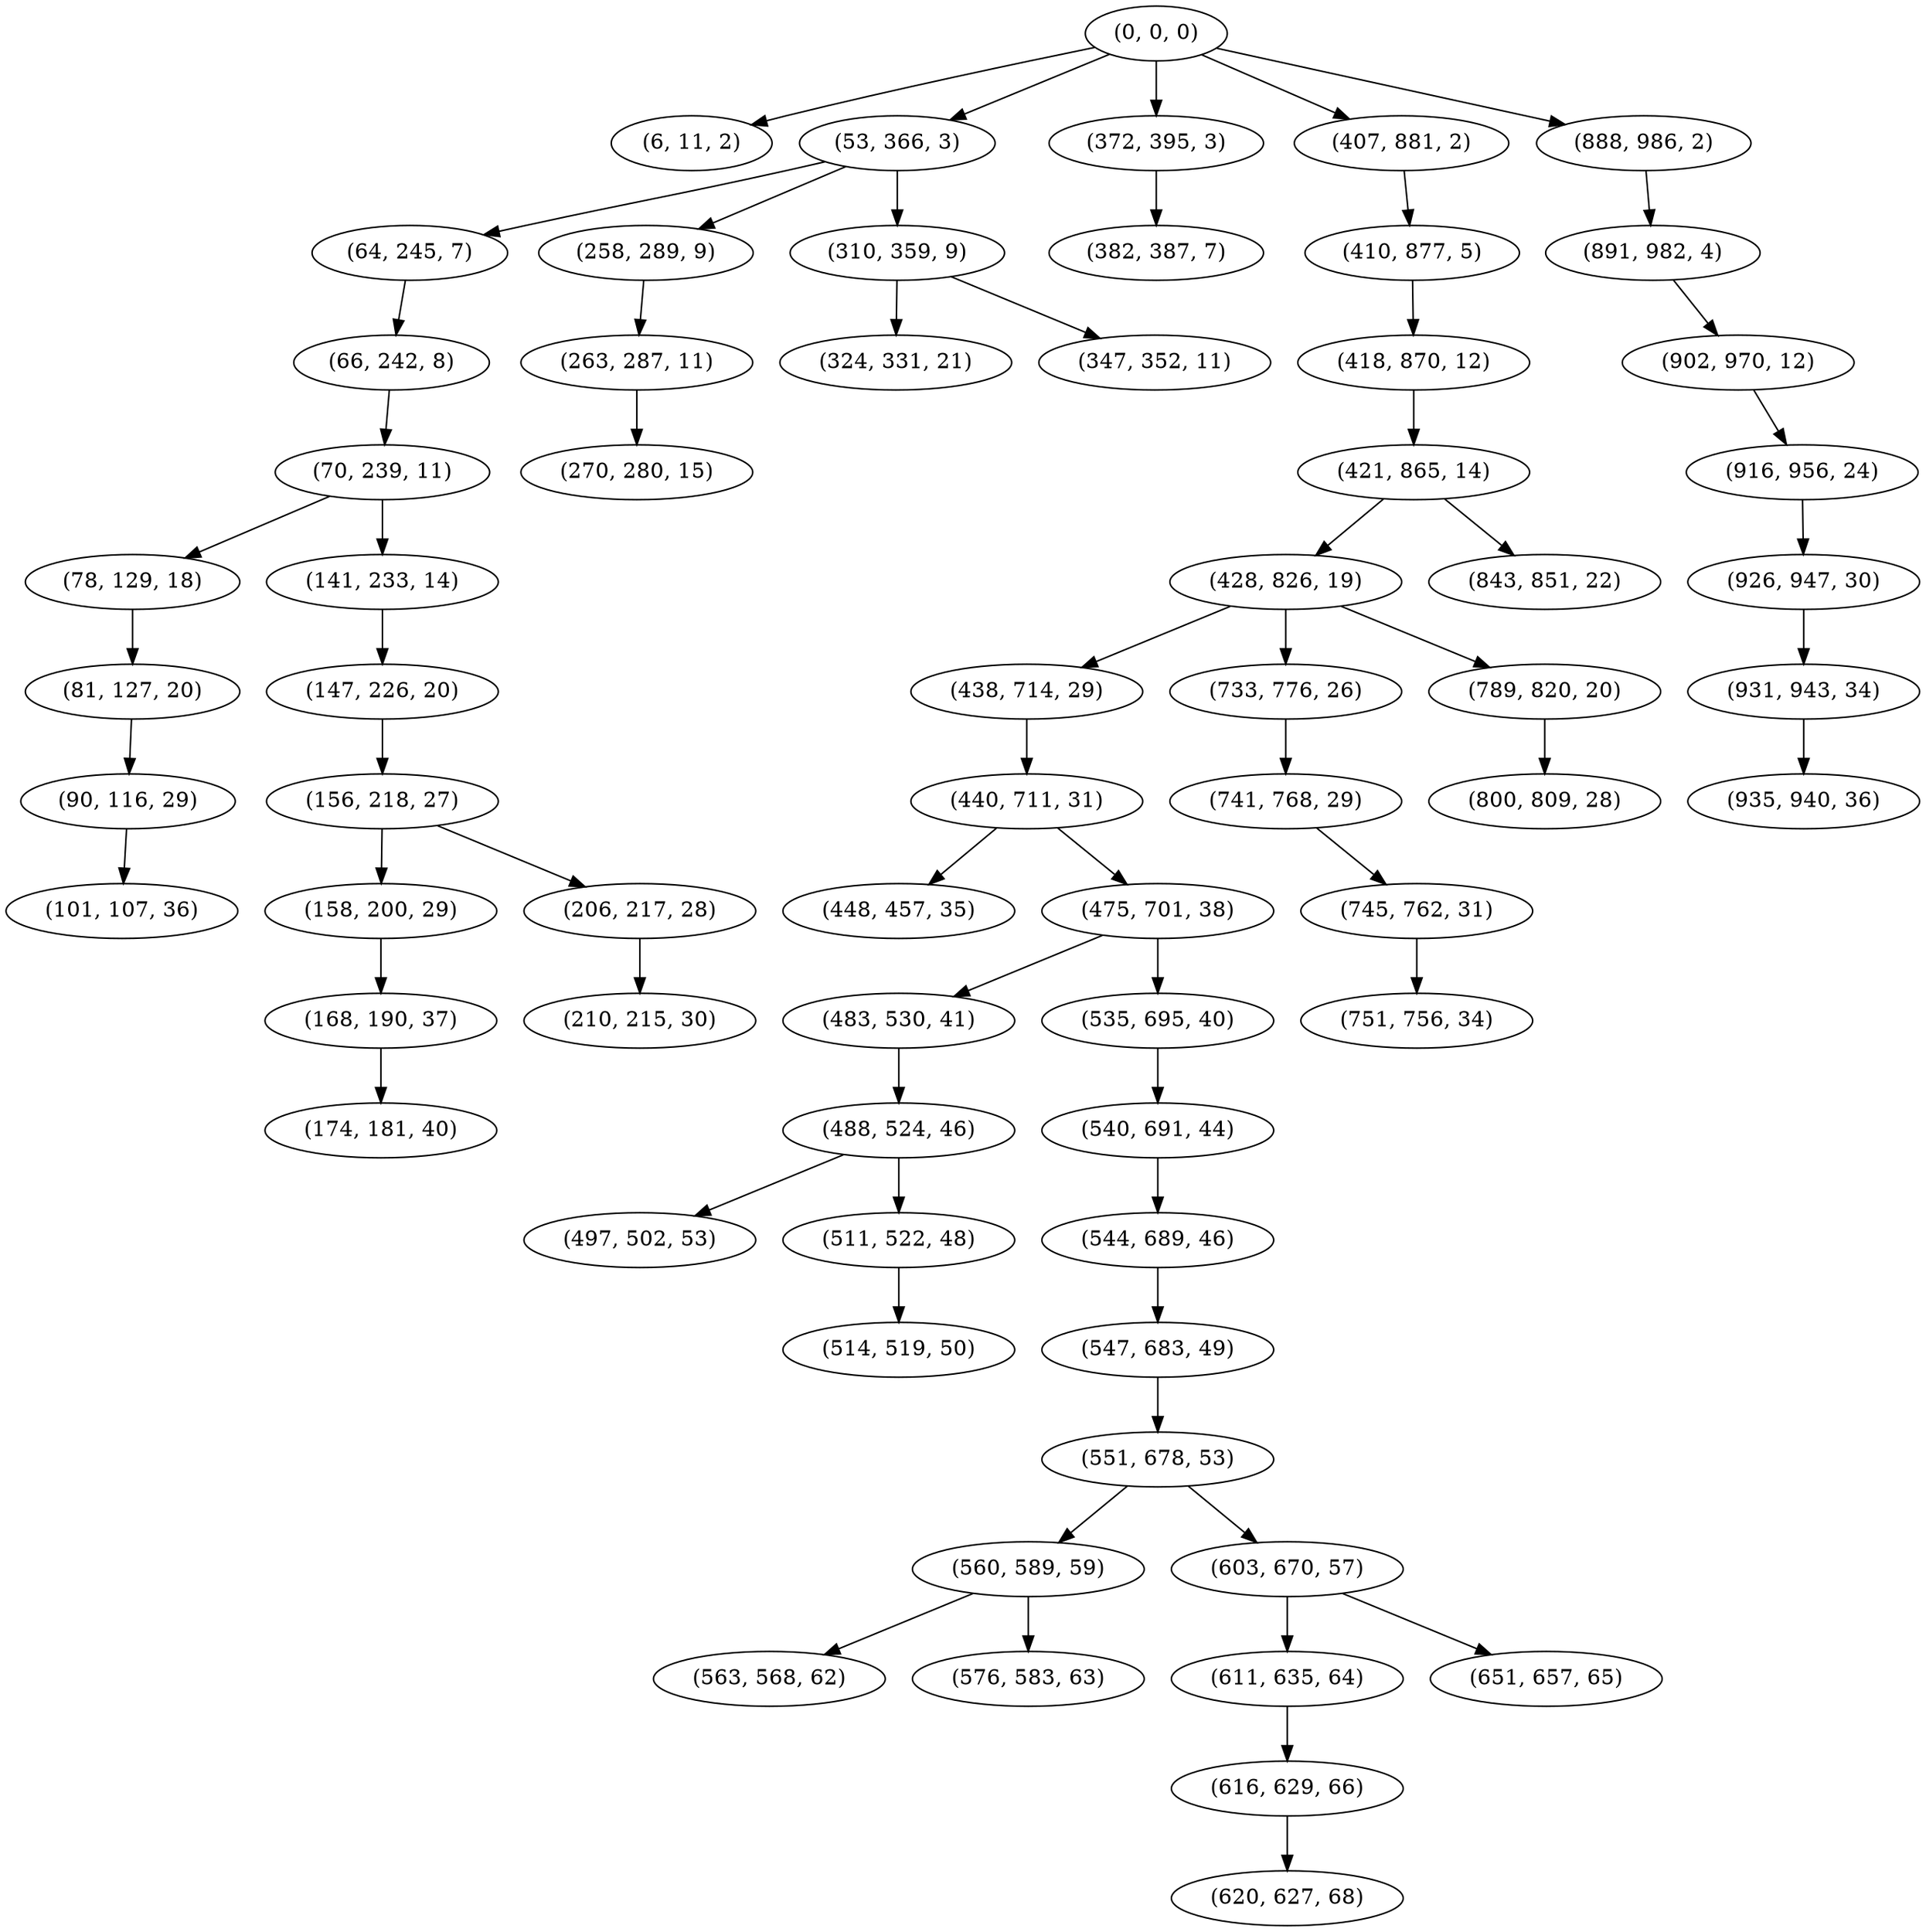 digraph tree {
    "(0, 0, 0)";
    "(6, 11, 2)";
    "(53, 366, 3)";
    "(64, 245, 7)";
    "(66, 242, 8)";
    "(70, 239, 11)";
    "(78, 129, 18)";
    "(81, 127, 20)";
    "(90, 116, 29)";
    "(101, 107, 36)";
    "(141, 233, 14)";
    "(147, 226, 20)";
    "(156, 218, 27)";
    "(158, 200, 29)";
    "(168, 190, 37)";
    "(174, 181, 40)";
    "(206, 217, 28)";
    "(210, 215, 30)";
    "(258, 289, 9)";
    "(263, 287, 11)";
    "(270, 280, 15)";
    "(310, 359, 9)";
    "(324, 331, 21)";
    "(347, 352, 11)";
    "(372, 395, 3)";
    "(382, 387, 7)";
    "(407, 881, 2)";
    "(410, 877, 5)";
    "(418, 870, 12)";
    "(421, 865, 14)";
    "(428, 826, 19)";
    "(438, 714, 29)";
    "(440, 711, 31)";
    "(448, 457, 35)";
    "(475, 701, 38)";
    "(483, 530, 41)";
    "(488, 524, 46)";
    "(497, 502, 53)";
    "(511, 522, 48)";
    "(514, 519, 50)";
    "(535, 695, 40)";
    "(540, 691, 44)";
    "(544, 689, 46)";
    "(547, 683, 49)";
    "(551, 678, 53)";
    "(560, 589, 59)";
    "(563, 568, 62)";
    "(576, 583, 63)";
    "(603, 670, 57)";
    "(611, 635, 64)";
    "(616, 629, 66)";
    "(620, 627, 68)";
    "(651, 657, 65)";
    "(733, 776, 26)";
    "(741, 768, 29)";
    "(745, 762, 31)";
    "(751, 756, 34)";
    "(789, 820, 20)";
    "(800, 809, 28)";
    "(843, 851, 22)";
    "(888, 986, 2)";
    "(891, 982, 4)";
    "(902, 970, 12)";
    "(916, 956, 24)";
    "(926, 947, 30)";
    "(931, 943, 34)";
    "(935, 940, 36)";
    "(0, 0, 0)" -> "(6, 11, 2)";
    "(0, 0, 0)" -> "(53, 366, 3)";
    "(0, 0, 0)" -> "(372, 395, 3)";
    "(0, 0, 0)" -> "(407, 881, 2)";
    "(0, 0, 0)" -> "(888, 986, 2)";
    "(53, 366, 3)" -> "(64, 245, 7)";
    "(53, 366, 3)" -> "(258, 289, 9)";
    "(53, 366, 3)" -> "(310, 359, 9)";
    "(64, 245, 7)" -> "(66, 242, 8)";
    "(66, 242, 8)" -> "(70, 239, 11)";
    "(70, 239, 11)" -> "(78, 129, 18)";
    "(70, 239, 11)" -> "(141, 233, 14)";
    "(78, 129, 18)" -> "(81, 127, 20)";
    "(81, 127, 20)" -> "(90, 116, 29)";
    "(90, 116, 29)" -> "(101, 107, 36)";
    "(141, 233, 14)" -> "(147, 226, 20)";
    "(147, 226, 20)" -> "(156, 218, 27)";
    "(156, 218, 27)" -> "(158, 200, 29)";
    "(156, 218, 27)" -> "(206, 217, 28)";
    "(158, 200, 29)" -> "(168, 190, 37)";
    "(168, 190, 37)" -> "(174, 181, 40)";
    "(206, 217, 28)" -> "(210, 215, 30)";
    "(258, 289, 9)" -> "(263, 287, 11)";
    "(263, 287, 11)" -> "(270, 280, 15)";
    "(310, 359, 9)" -> "(324, 331, 21)";
    "(310, 359, 9)" -> "(347, 352, 11)";
    "(372, 395, 3)" -> "(382, 387, 7)";
    "(407, 881, 2)" -> "(410, 877, 5)";
    "(410, 877, 5)" -> "(418, 870, 12)";
    "(418, 870, 12)" -> "(421, 865, 14)";
    "(421, 865, 14)" -> "(428, 826, 19)";
    "(421, 865, 14)" -> "(843, 851, 22)";
    "(428, 826, 19)" -> "(438, 714, 29)";
    "(428, 826, 19)" -> "(733, 776, 26)";
    "(428, 826, 19)" -> "(789, 820, 20)";
    "(438, 714, 29)" -> "(440, 711, 31)";
    "(440, 711, 31)" -> "(448, 457, 35)";
    "(440, 711, 31)" -> "(475, 701, 38)";
    "(475, 701, 38)" -> "(483, 530, 41)";
    "(475, 701, 38)" -> "(535, 695, 40)";
    "(483, 530, 41)" -> "(488, 524, 46)";
    "(488, 524, 46)" -> "(497, 502, 53)";
    "(488, 524, 46)" -> "(511, 522, 48)";
    "(511, 522, 48)" -> "(514, 519, 50)";
    "(535, 695, 40)" -> "(540, 691, 44)";
    "(540, 691, 44)" -> "(544, 689, 46)";
    "(544, 689, 46)" -> "(547, 683, 49)";
    "(547, 683, 49)" -> "(551, 678, 53)";
    "(551, 678, 53)" -> "(560, 589, 59)";
    "(551, 678, 53)" -> "(603, 670, 57)";
    "(560, 589, 59)" -> "(563, 568, 62)";
    "(560, 589, 59)" -> "(576, 583, 63)";
    "(603, 670, 57)" -> "(611, 635, 64)";
    "(603, 670, 57)" -> "(651, 657, 65)";
    "(611, 635, 64)" -> "(616, 629, 66)";
    "(616, 629, 66)" -> "(620, 627, 68)";
    "(733, 776, 26)" -> "(741, 768, 29)";
    "(741, 768, 29)" -> "(745, 762, 31)";
    "(745, 762, 31)" -> "(751, 756, 34)";
    "(789, 820, 20)" -> "(800, 809, 28)";
    "(888, 986, 2)" -> "(891, 982, 4)";
    "(891, 982, 4)" -> "(902, 970, 12)";
    "(902, 970, 12)" -> "(916, 956, 24)";
    "(916, 956, 24)" -> "(926, 947, 30)";
    "(926, 947, 30)" -> "(931, 943, 34)";
    "(931, 943, 34)" -> "(935, 940, 36)";
}
